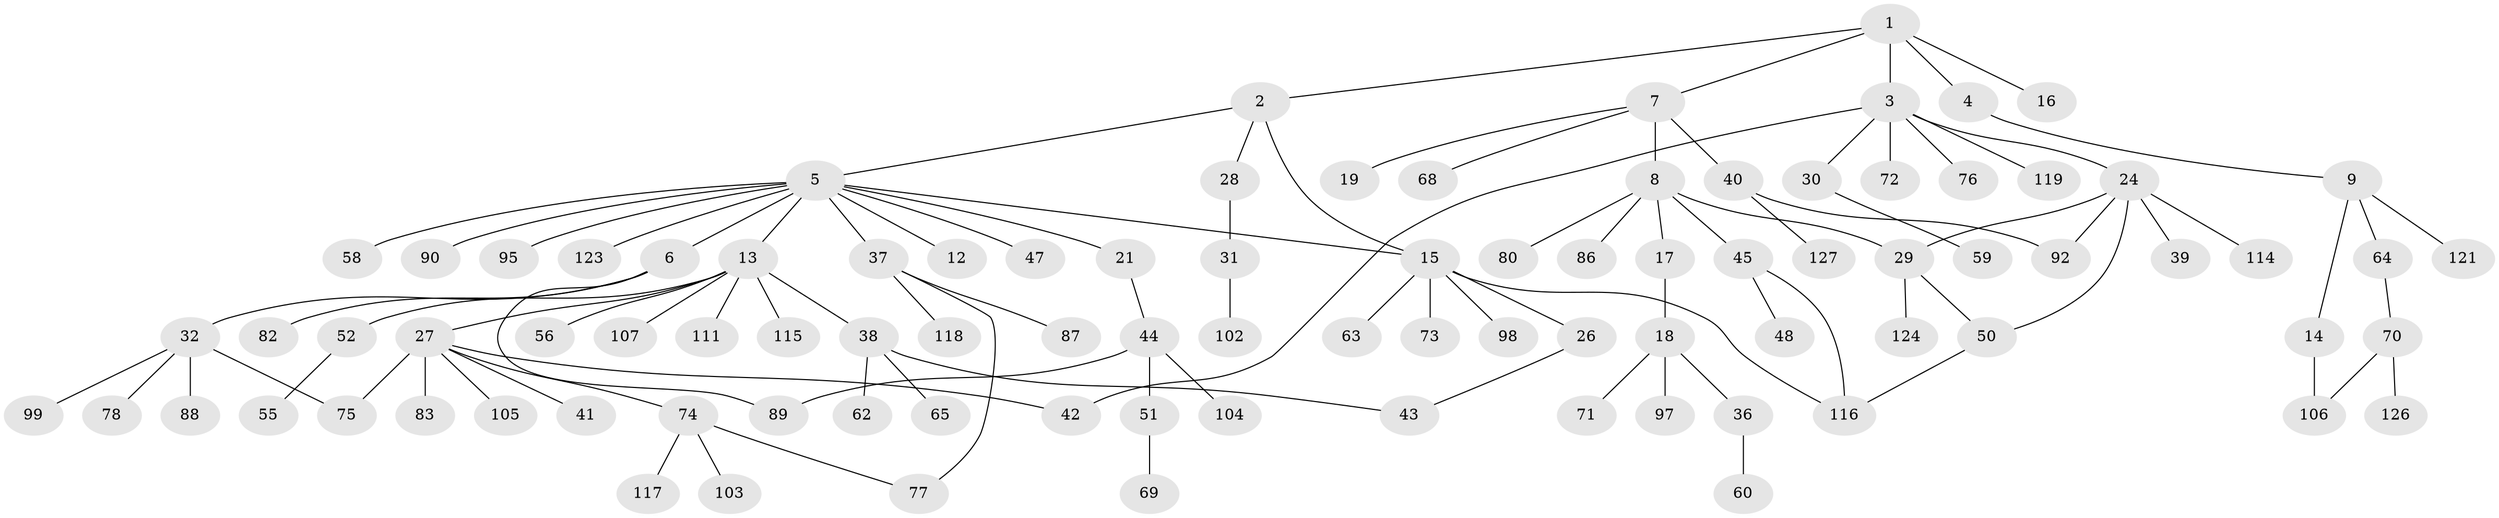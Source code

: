 // original degree distribution, {6: 0.015748031496062992, 4: 0.09448818897637795, 5: 0.047244094488188976, 2: 0.2283464566929134, 7: 0.015748031496062992, 3: 0.14960629921259844, 1: 0.44881889763779526}
// Generated by graph-tools (version 1.1) at 2025/10/02/27/25 16:10:51]
// undirected, 92 vertices, 103 edges
graph export_dot {
graph [start="1"]
  node [color=gray90,style=filled];
  1 [super="+53"];
  2;
  3 [super="+20"];
  4;
  5 [super="+11"];
  6 [super="+22"];
  7 [super="+10"];
  8 [super="+46"];
  9 [super="+35"];
  12;
  13 [super="+23"];
  14 [super="+79"];
  15 [super="+34"];
  16 [super="+57"];
  17;
  18 [super="+25"];
  19;
  21;
  24 [super="+33"];
  26 [super="+54"];
  27 [super="+109"];
  28 [super="+85"];
  29 [super="+61"];
  30;
  31;
  32 [super="+66"];
  36;
  37 [super="+67"];
  38;
  39;
  40 [super="+91"];
  41;
  42 [super="+49"];
  43 [super="+84"];
  44 [super="+93"];
  45;
  47;
  48 [super="+113"];
  50 [super="+94"];
  51 [super="+110"];
  52;
  55 [super="+108"];
  56;
  58;
  59 [super="+101"];
  60;
  62;
  63;
  64;
  65 [super="+96"];
  68;
  69 [super="+112"];
  70 [super="+81"];
  71;
  72;
  73;
  74 [super="+120"];
  75;
  76;
  77;
  78 [super="+122"];
  80;
  82;
  83;
  86;
  87;
  88;
  89;
  90;
  92 [super="+100"];
  95;
  97;
  98;
  99;
  102;
  103;
  104;
  105;
  106;
  107;
  111;
  114;
  115;
  116 [super="+125"];
  117;
  118;
  119;
  121;
  123;
  124;
  126;
  127;
  1 -- 2;
  1 -- 3;
  1 -- 4;
  1 -- 7;
  1 -- 16;
  2 -- 5;
  2 -- 15;
  2 -- 28;
  3 -- 72;
  3 -- 76;
  3 -- 119;
  3 -- 24;
  3 -- 42;
  3 -- 30;
  4 -- 9;
  5 -- 6;
  5 -- 37;
  5 -- 47;
  5 -- 58;
  5 -- 90;
  5 -- 21;
  5 -- 123;
  5 -- 12;
  5 -- 13;
  5 -- 95;
  5 -- 15;
  6 -- 32;
  6 -- 89;
  6 -- 82;
  7 -- 8;
  7 -- 19;
  7 -- 40;
  7 -- 68;
  8 -- 17;
  8 -- 45;
  8 -- 80;
  8 -- 29;
  8 -- 86;
  9 -- 14;
  9 -- 64;
  9 -- 121;
  13 -- 52;
  13 -- 56;
  13 -- 115;
  13 -- 38;
  13 -- 27;
  13 -- 107;
  13 -- 111;
  14 -- 106;
  15 -- 26;
  15 -- 63;
  15 -- 98;
  15 -- 73;
  15 -- 116;
  17 -- 18;
  18 -- 97;
  18 -- 36;
  18 -- 71;
  21 -- 44;
  24 -- 29;
  24 -- 50;
  24 -- 114;
  24 -- 92;
  24 -- 39;
  26 -- 43;
  27 -- 41;
  27 -- 74;
  27 -- 83;
  27 -- 105;
  27 -- 75;
  27 -- 42;
  28 -- 31;
  29 -- 124;
  29 -- 50;
  30 -- 59;
  31 -- 102;
  32 -- 75;
  32 -- 88;
  32 -- 99;
  32 -- 78;
  36 -- 60;
  37 -- 87;
  37 -- 118;
  37 -- 77;
  38 -- 43;
  38 -- 62;
  38 -- 65;
  40 -- 92;
  40 -- 127;
  44 -- 51;
  44 -- 89;
  44 -- 104;
  45 -- 48;
  45 -- 116;
  50 -- 116;
  51 -- 69;
  52 -- 55;
  64 -- 70;
  70 -- 106;
  70 -- 126;
  74 -- 77;
  74 -- 103;
  74 -- 117;
}

